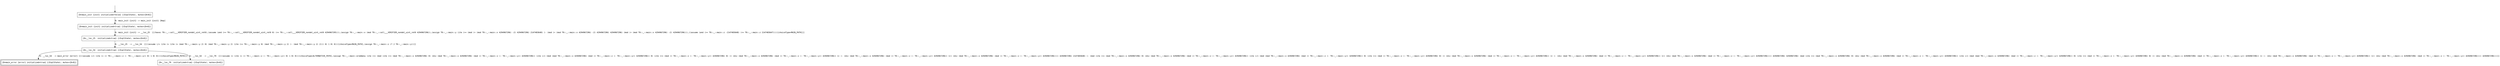 digraph arg {
	label="";
		node_0 [label="{0=main_init {init} initialized=false} {(ExplState), mutex={0=0}}\l",style="solid,filled",fontname="courier",fillcolor="#FFFFFF",color="#000000",shape=rectangle];
		node_1 [label="{0=main_init {init} initialized=true} {(ExplState), mutex={0=0}}\l",style="solid,filled",fontname="courier",fillcolor="#FFFFFF",color="#000000",shape=rectangle];
		node_2 [label="{0=__loc_25  initialized=true} {(ExplState), mutex={0=0}}\l",style="solid,filled",fontname="courier",fillcolor="#FFFFFF",color="#000000",shape=rectangle];
		node_3 [label="{0=__loc_54  initialized=true} {(ExplState), mutex={0=0}}\l",style="solid,filled",fontname="courier",fillcolor="#FFFFFF",color="#000000",shape=rectangle];
		node_7 [label="{0=main_error {error} initialized=true} {(ExplState), mutex={0=0}}\l",peripheries=2,style="solid,filled",fontname="courier",fillcolor="#FFFFFF",color="#000000",shape=rectangle];
		node_8 [label="{0=__loc_79  initialized=true} {(ExplState), mutex={0=0}}\l",style="solid,filled",fontname="courier",fillcolor="#FFFFFF",color="#000000",shape=rectangle];
		phantom_init0 [label="\n",style="solid,filled",fillcolor="#FFFFFF",color="#FFFFFF",shape=ellipse];
	node_0 -> node_1 [label="0: main_init {init} -> main_init {init} [Nop]\l",color="#000000",style=solid,fontname="courier"];
	node_1 -> node_2 [label="0: main_init {init} -> __loc_25  [[(havoc T0::_::call___VERIFIER_nondet_uint_ret0),(assume (and (>= T0::_::call___VERIFIER_nondet_uint_ret0 0) (<= T0::_::call___VERIFIER_nondet_uint_ret0 4294967295))),(assign T0::_::main::x (mod T0::_::call___VERIFIER_nondet_uint_ret0 4294967296)),(assign T0::_::main::y (ite (>= (mod (+ (mod T0::_::main::x 4294967296) -2) 4294967296) 2147483648) (- (mod (+ (mod T0::_::main::x 4294967296) -2) 4294967296) 4294967296) (mod (+ (mod T0::_::main::x 4294967296) -2) 4294967296))),((assume (and (>= T0::_::main::z -2147483648) (<= T0::_::main::z 2147483647))))[choiceType=MAIN_PATH]]]\l",color="#000000",style=solid,fontname="courier"];
	node_2 -> node_3 [label="0: __loc_25  -> __loc_54  [[((assume (/= (ite (= (ite (= (mod T0::_::main::y 2) 0) (mod T0::_::main::y 2) (ite (>= T0::_::main::y 0) (mod T0::_::main::y 2) (- (mod T0::_::main::y 2) 2))) 0) 1 0) 0)))[choiceType=MAIN_PATH],(assign T0::_::main::z (* 2 T0::_::main::y))]]\l",color="#000000",style=solid,fontname="courier"];
	node_3 -> node_7 [label="0: __loc_54  -> main_error {error} [[((assume (/= (ite (= (+ T0::_::main::z (- T0::_::main::y)) 0) 1 0) 0)))[choiceType=MAIN_PATH]]]\l",color="#000000",style=solid,fontname="courier"];
	node_3 -> node_8 [label="0: __loc_54  -> __loc_79  [[((assume (= (ite (= (+ T0::_::main::z (- T0::_::main::y)) 0) 1 0) 0)))[choiceType=ALTERNATIVE_PATH],(assign T0::_::main::eredmeny (ite (>= (mod (ite (>= (mod T0::_::main::x 4294967296) 0) (div (mod T0::_::main::x 4294967296) (mod (+ T0::_::main::z (- T0::_::main::y)) 4294967296)) (ite (/= (mod (mod T0::_::main::x 4294967296) (mod (+ T0::_::main::z (- T0::_::main::y)) 4294967296)) 0) (ite (>= (mod (+ T0::_::main::z (- T0::_::main::y)) 4294967296) 0) (+ (div (mod T0::_::main::x 4294967296) (mod (+ T0::_::main::z (- T0::_::main::y)) 4294967296)) 1) (- (div (mod T0::_::main::x 4294967296) (mod (+ T0::_::main::z (- T0::_::main::y)) 4294967296)) 1)) (div (mod T0::_::main::x 4294967296) (mod (+ T0::_::main::z (- T0::_::main::y)) 4294967296)))) 4294967296) 2147483648) (- (mod (ite (>= (mod T0::_::main::x 4294967296) 0) (div (mod T0::_::main::x 4294967296) (mod (+ T0::_::main::z (- T0::_::main::y)) 4294967296)) (ite (/= (mod (mod T0::_::main::x 4294967296) (mod (+ T0::_::main::z (- T0::_::main::y)) 4294967296)) 0) (ite (>= (mod (+ T0::_::main::z (- T0::_::main::y)) 4294967296) 0) (+ (div (mod T0::_::main::x 4294967296) (mod (+ T0::_::main::z (- T0::_::main::y)) 4294967296)) 1) (- (div (mod T0::_::main::x 4294967296) (mod (+ T0::_::main::z (- T0::_::main::y)) 4294967296)) 1)) (div (mod T0::_::main::x 4294967296) (mod (+ T0::_::main::z (- T0::_::main::y)) 4294967296)))) 4294967296) 4294967296) (mod (ite (>= (mod T0::_::main::x 4294967296) 0) (div (mod T0::_::main::x 4294967296) (mod (+ T0::_::main::z (- T0::_::main::y)) 4294967296)) (ite (/= (mod (mod T0::_::main::x 4294967296) (mod (+ T0::_::main::z (- T0::_::main::y)) 4294967296)) 0) (ite (>= (mod (+ T0::_::main::z (- T0::_::main::y)) 4294967296) 0) (+ (div (mod T0::_::main::x 4294967296) (mod (+ T0::_::main::z (- T0::_::main::y)) 4294967296)) 1) (- (div (mod T0::_::main::x 4294967296) (mod (+ T0::_::main::z (- T0::_::main::y)) 4294967296)) 1)) (div (mod T0::_::main::x 4294967296) (mod (+ T0::_::main::z (- T0::_::main::y)) 4294967296)))) 4294967296)))]]\l",color="#000000",style=solid,fontname="courier"];
	phantom_init0 -> node_0 [label="\n",color="#000000",style=solid];
}